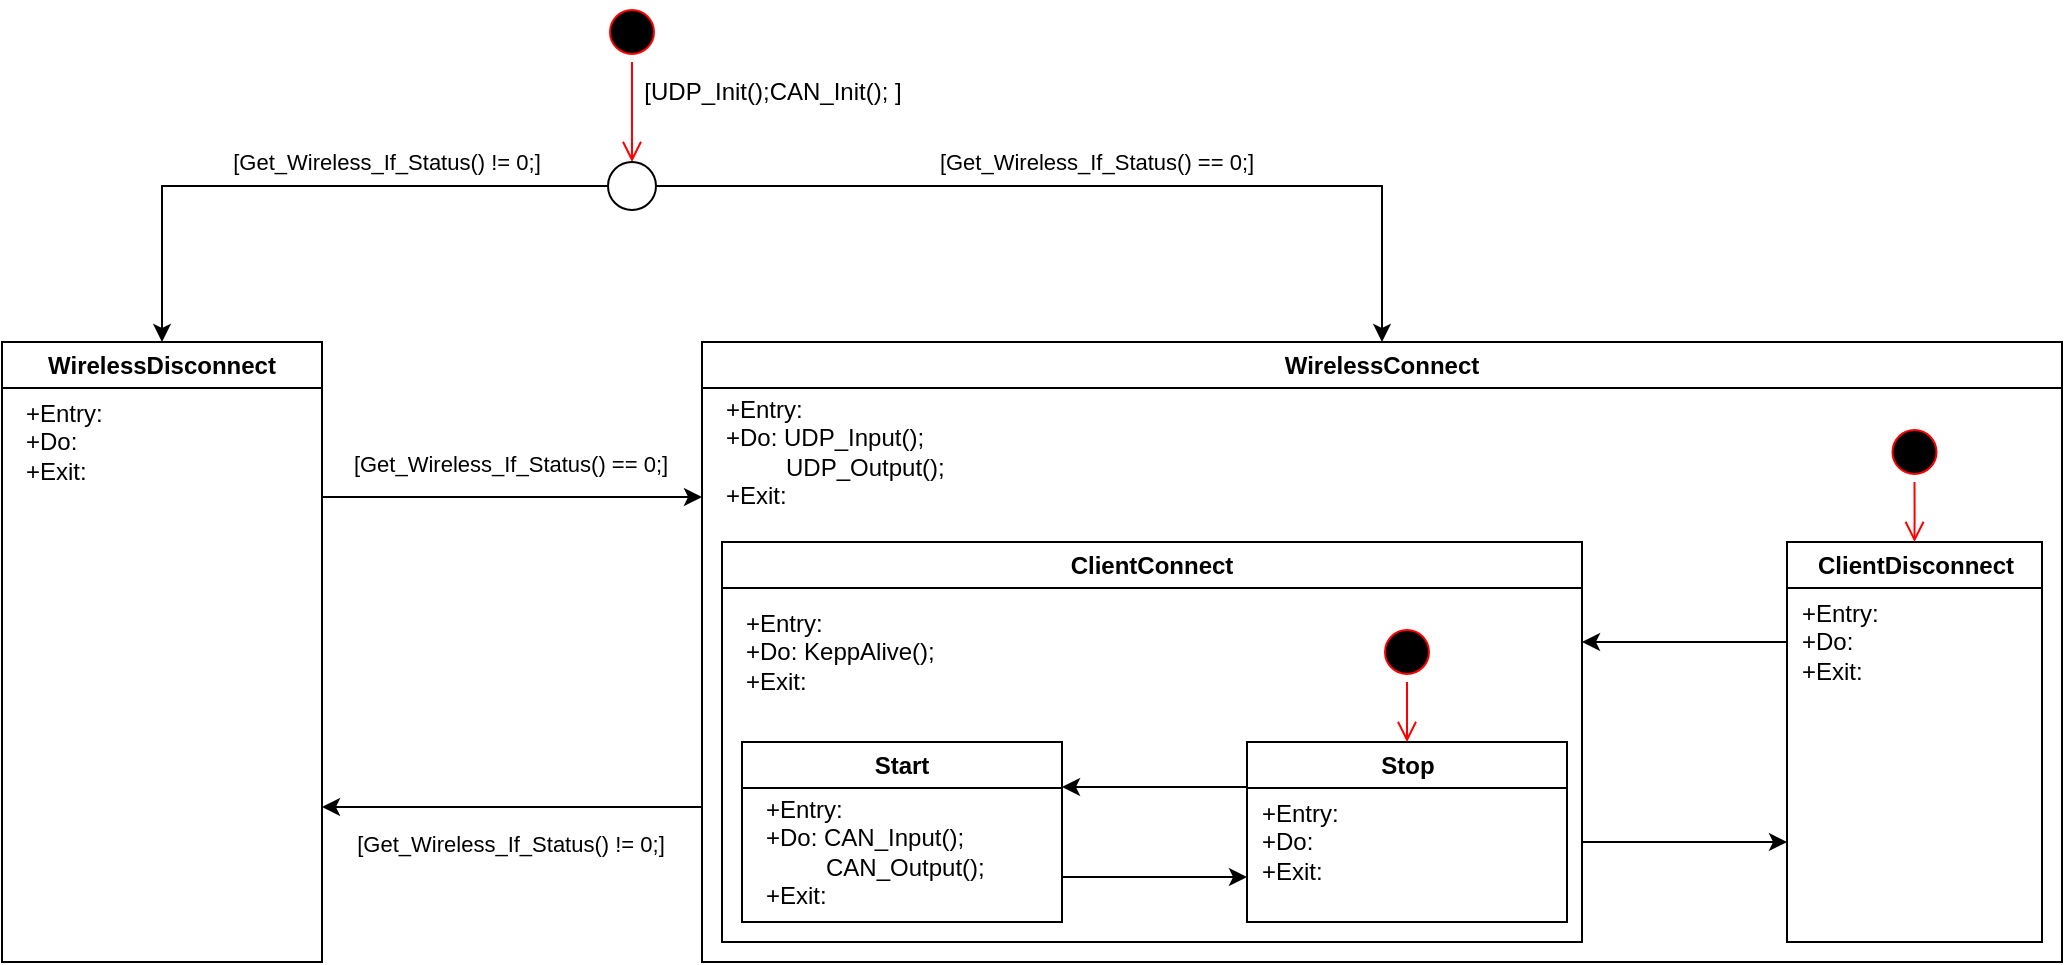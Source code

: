 <mxfile version="20.8.23" type="device"><diagram id="Lyk-cHrTGcY2U9-YURt-" name="第 1 页"><mxGraphModel dx="1290" dy="566" grid="1" gridSize="10" guides="1" tooltips="1" connect="1" arrows="1" fold="1" page="1" pageScale="1" pageWidth="1169" pageHeight="827" math="0" shadow="0"><root><mxCell id="0"/><mxCell id="1" parent="0"/><mxCell id="s1uxaaru0gG7TV9rASGQ-9" value="" style="ellipse;html=1;shape=startState;fillColor=#000000;strokeColor=#ff0000;" parent="1" vertex="1"><mxGeometry x="320" y="10" width="30" height="30" as="geometry"/></mxCell><mxCell id="s1uxaaru0gG7TV9rASGQ-10" value="" style="edgeStyle=orthogonalEdgeStyle;html=1;verticalAlign=bottom;endArrow=open;endSize=8;strokeColor=#ff0000;rounded=0;entryX=0.5;entryY=0;entryDx=0;entryDy=0;" parent="1" source="s1uxaaru0gG7TV9rASGQ-9" target="s1uxaaru0gG7TV9rASGQ-15" edge="1"><mxGeometry relative="1" as="geometry"><mxPoint x="335" y="100" as="targetPoint"/><Array as="points"/></mxGeometry></mxCell><mxCell id="s1uxaaru0gG7TV9rASGQ-19" style="edgeStyle=orthogonalEdgeStyle;rounded=0;orthogonalLoop=1;jettySize=auto;html=1;exitX=0;exitY=0.5;exitDx=0;exitDy=0;entryX=0.5;entryY=0;entryDx=0;entryDy=0;" parent="1" source="s1uxaaru0gG7TV9rASGQ-15" target="s1uxaaru0gG7TV9rASGQ-39" edge="1"><mxGeometry relative="1" as="geometry"><mxPoint x="125" y="170" as="targetPoint"/></mxGeometry></mxCell><mxCell id="4OwLtVv6Xv44uHmSws2H-12" value="[Get_Wireless_If_Status() != 0;]" style="edgeLabel;html=1;align=center;verticalAlign=middle;resizable=0;points=[];" vertex="1" connectable="0" parent="s1uxaaru0gG7TV9rASGQ-19"><mxGeometry x="-0.487" y="-2" relative="1" as="geometry"><mxPoint x="-34" y="-10" as="offset"/></mxGeometry></mxCell><mxCell id="s1uxaaru0gG7TV9rASGQ-20" style="edgeStyle=orthogonalEdgeStyle;rounded=0;orthogonalLoop=1;jettySize=auto;html=1;exitX=1;exitY=0.5;exitDx=0;exitDy=0;" parent="1" source="s1uxaaru0gG7TV9rASGQ-15" target="s1uxaaru0gG7TV9rASGQ-42" edge="1"><mxGeometry relative="1" as="geometry"><mxPoint x="662.5" y="170" as="targetPoint"/></mxGeometry></mxCell><mxCell id="4OwLtVv6Xv44uHmSws2H-13" value="[Get_Wireless_If_Status() == 0;]" style="edgeLabel;html=1;align=center;verticalAlign=middle;resizable=0;points=[];" vertex="1" connectable="0" parent="s1uxaaru0gG7TV9rASGQ-20"><mxGeometry x="-0.134" y="2" relative="1" as="geometry"><mxPoint x="29" y="-10" as="offset"/></mxGeometry></mxCell><mxCell id="s1uxaaru0gG7TV9rASGQ-15" value="" style="ellipse;whiteSpace=wrap;html=1;aspect=fixed;" parent="1" vertex="1"><mxGeometry x="323" y="90" width="24" height="24" as="geometry"/></mxCell><mxCell id="s1uxaaru0gG7TV9rASGQ-16" value="[UDP_Init();CAN_Init(); ]" style="text;html=1;align=center;verticalAlign=middle;resizable=0;points=[];autosize=1;strokeColor=none;fillColor=none;" parent="1" vertex="1"><mxGeometry x="330" y="40" width="150" height="30" as="geometry"/></mxCell><mxCell id="s1uxaaru0gG7TV9rASGQ-50" style="edgeStyle=orthogonalEdgeStyle;rounded=0;orthogonalLoop=1;jettySize=auto;html=1;exitX=1;exitY=0.25;exitDx=0;exitDy=0;entryX=0;entryY=0.25;entryDx=0;entryDy=0;" parent="1" source="s1uxaaru0gG7TV9rASGQ-39" target="s1uxaaru0gG7TV9rASGQ-42" edge="1"><mxGeometry relative="1" as="geometry"><mxPoint x="330" y="260" as="targetPoint"/></mxGeometry></mxCell><mxCell id="4OwLtVv6Xv44uHmSws2H-9" value="[Get_Wireless_If_Status() == 0;]" style="edgeLabel;html=1;align=center;verticalAlign=middle;resizable=0;points=[];" vertex="1" connectable="0" parent="s1uxaaru0gG7TV9rASGQ-50"><mxGeometry x="0.35" y="3" relative="1" as="geometry"><mxPoint x="-35" y="-14" as="offset"/></mxGeometry></mxCell><mxCell id="s1uxaaru0gG7TV9rASGQ-39" value="WirelessDisconnect" style="swimlane;whiteSpace=wrap;html=1;" parent="1" vertex="1"><mxGeometry x="20" y="180" width="160" height="310" as="geometry"><mxRectangle x="20" y="180" width="150" height="30" as="alternateBounds"/></mxGeometry></mxCell><mxCell id="s1uxaaru0gG7TV9rASGQ-41" value="+Entry:&lt;br style=&quot;border-color: var(--border-color); padding: 0px; margin: 0px;&quot;&gt;&lt;span style=&quot;&quot;&gt;+Do:&lt;/span&gt;&lt;br style=&quot;border-color: var(--border-color); padding: 0px; margin: 0px;&quot;&gt;&lt;span style=&quot;&quot;&gt;+Exit:&lt;/span&gt;" style="text;html=1;align=left;verticalAlign=middle;resizable=0;points=[];autosize=1;strokeColor=none;fillColor=none;" parent="s1uxaaru0gG7TV9rASGQ-39" vertex="1"><mxGeometry x="10" y="20" width="60" height="60" as="geometry"/></mxCell><mxCell id="s1uxaaru0gG7TV9rASGQ-51" style="edgeStyle=orthogonalEdgeStyle;rounded=0;orthogonalLoop=1;jettySize=auto;html=1;exitX=0;exitY=0.75;exitDx=0;exitDy=0;entryX=1;entryY=0.75;entryDx=0;entryDy=0;" parent="1" source="s1uxaaru0gG7TV9rASGQ-42" target="s1uxaaru0gG7TV9rASGQ-39" edge="1"><mxGeometry relative="1" as="geometry"/></mxCell><mxCell id="4OwLtVv6Xv44uHmSws2H-11" value="[Get_Wireless_If_Status() != 0;]" style="edgeLabel;html=1;align=center;verticalAlign=middle;resizable=0;points=[];" vertex="1" connectable="0" parent="s1uxaaru0gG7TV9rASGQ-51"><mxGeometry x="-0.179" y="1" relative="1" as="geometry"><mxPoint x="-18" y="17" as="offset"/></mxGeometry></mxCell><mxCell id="s1uxaaru0gG7TV9rASGQ-42" value="WirelessConnect" style="swimlane;whiteSpace=wrap;html=1;" parent="1" vertex="1"><mxGeometry x="370" y="180" width="680" height="310" as="geometry"><mxRectangle x="370" y="180" width="140" height="30" as="alternateBounds"/></mxGeometry></mxCell><mxCell id="s1uxaaru0gG7TV9rASGQ-43" value="+Entry: &lt;br style=&quot;border-color: var(--border-color); padding: 0px; margin: 0px;&quot;&gt;&lt;div&gt;+Do: &lt;span style=&quot;&quot;&gt;UDP_Input();&lt;/span&gt;&lt;/div&gt;&lt;div&gt;&amp;nbsp;&amp;nbsp;&amp;nbsp;&amp;nbsp;&amp;nbsp;&amp;nbsp;&amp;nbsp;&amp;nbsp; &lt;span style=&quot;&quot;&gt;UDP_Output();&lt;/span&gt;&lt;/div&gt;&lt;span style=&quot;&quot;&gt;+Exit:&lt;/span&gt;" style="text;html=1;align=left;verticalAlign=middle;resizable=0;points=[];autosize=1;strokeColor=none;fillColor=none;" parent="s1uxaaru0gG7TV9rASGQ-42" vertex="1"><mxGeometry x="10" y="20" width="130" height="70" as="geometry"/></mxCell><mxCell id="s1uxaaru0gG7TV9rASGQ-54" style="edgeStyle=orthogonalEdgeStyle;rounded=0;orthogonalLoop=1;jettySize=auto;html=1;exitX=1;exitY=0.75;exitDx=0;exitDy=0;entryX=0;entryY=0.75;entryDx=0;entryDy=0;" parent="s1uxaaru0gG7TV9rASGQ-42" source="s1uxaaru0gG7TV9rASGQ-44" target="s1uxaaru0gG7TV9rASGQ-46" edge="1"><mxGeometry relative="1" as="geometry"/></mxCell><mxCell id="s1uxaaru0gG7TV9rASGQ-44" value="ClientConnect" style="swimlane;whiteSpace=wrap;html=1;startSize=23;" parent="s1uxaaru0gG7TV9rASGQ-42" vertex="1"><mxGeometry x="10" y="100" width="430" height="200" as="geometry"/></mxCell><mxCell id="s1uxaaru0gG7TV9rASGQ-45" value="+Entry: &lt;br style=&quot;border-color: var(--border-color); padding: 0px; margin: 0px;&quot;&gt;&lt;span style=&quot;&quot;&gt;+Do: &lt;/span&gt;KeppAlive();&lt;br style=&quot;border-color: var(--border-color); padding: 0px; margin: 0px;&quot;&gt;&lt;span style=&quot;&quot;&gt;+Exit:&lt;/span&gt;" style="text;html=1;align=left;verticalAlign=middle;resizable=0;points=[];autosize=1;strokeColor=none;fillColor=none;" parent="s1uxaaru0gG7TV9rASGQ-44" vertex="1"><mxGeometry x="10" y="25" width="110" height="60" as="geometry"/></mxCell><mxCell id="4OwLtVv6Xv44uHmSws2H-2" value="Start" style="swimlane;whiteSpace=wrap;html=1;" vertex="1" parent="s1uxaaru0gG7TV9rASGQ-44"><mxGeometry x="10" y="100" width="160" height="90" as="geometry"/></mxCell><mxCell id="4OwLtVv6Xv44uHmSws2H-3" value="+Entry: &lt;br style=&quot;border-color: var(--border-color); padding: 0px; margin: 0px;&quot;&gt;&lt;span style=&quot;&quot;&gt;+Do: CAN_Input();&lt;br&gt;&lt;/span&gt;&amp;nbsp; &amp;nbsp; &amp;nbsp; &amp;nbsp; &amp;nbsp;CAN_Output();&lt;br style=&quot;border-color: var(--border-color); padding: 0px; margin: 0px;&quot;&gt;&lt;span style=&quot;&quot;&gt;+Exit:&lt;/span&gt;" style="text;html=1;align=left;verticalAlign=middle;resizable=0;points=[];autosize=1;strokeColor=none;fillColor=none;" vertex="1" parent="4OwLtVv6Xv44uHmSws2H-2"><mxGeometry x="10" y="20" width="130" height="70" as="geometry"/></mxCell><mxCell id="4OwLtVv6Xv44uHmSws2H-4" style="edgeStyle=orthogonalEdgeStyle;rounded=0;orthogonalLoop=1;jettySize=auto;html=1;exitX=0;exitY=0.25;exitDx=0;exitDy=0;entryX=1;entryY=0.25;entryDx=0;entryDy=0;" edge="1" parent="s1uxaaru0gG7TV9rASGQ-44" source="4OwLtVv6Xv44uHmSws2H-5" target="4OwLtVv6Xv44uHmSws2H-2"><mxGeometry relative="1" as="geometry"/></mxCell><mxCell id="4OwLtVv6Xv44uHmSws2H-5" value="Stop" style="swimlane;whiteSpace=wrap;html=1;" vertex="1" parent="s1uxaaru0gG7TV9rASGQ-44"><mxGeometry x="262.5" y="100" width="160" height="90" as="geometry"/></mxCell><mxCell id="4OwLtVv6Xv44uHmSws2H-6" value="+Entry:&lt;br style=&quot;border-color: var(--border-color); padding: 0px; margin: 0px;&quot;&gt;&lt;span style=&quot;&quot;&gt;+Do:&lt;/span&gt;&lt;br style=&quot;border-color: var(--border-color); padding: 0px; margin: 0px;&quot;&gt;&lt;span style=&quot;&quot;&gt;+Exit:&lt;/span&gt;" style="text;html=1;align=left;verticalAlign=middle;resizable=0;points=[];autosize=1;strokeColor=none;fillColor=none;" vertex="1" parent="4OwLtVv6Xv44uHmSws2H-5"><mxGeometry x="5" y="20" width="60" height="60" as="geometry"/></mxCell><mxCell id="4OwLtVv6Xv44uHmSws2H-1" style="edgeStyle=orthogonalEdgeStyle;rounded=0;orthogonalLoop=1;jettySize=auto;html=1;exitX=1;exitY=0.75;exitDx=0;exitDy=0;entryX=0;entryY=0.75;entryDx=0;entryDy=0;" edge="1" parent="s1uxaaru0gG7TV9rASGQ-44" source="4OwLtVv6Xv44uHmSws2H-2" target="4OwLtVv6Xv44uHmSws2H-5"><mxGeometry relative="1" as="geometry"/></mxCell><mxCell id="4OwLtVv6Xv44uHmSws2H-7" value="" style="ellipse;html=1;shape=startState;fillColor=#000000;strokeColor=#ff0000;" vertex="1" parent="s1uxaaru0gG7TV9rASGQ-44"><mxGeometry x="327.5" y="40" width="30" height="30" as="geometry"/></mxCell><mxCell id="4OwLtVv6Xv44uHmSws2H-8" value="" style="edgeStyle=orthogonalEdgeStyle;html=1;verticalAlign=bottom;endArrow=open;endSize=8;strokeColor=#ff0000;rounded=0;" edge="1" parent="s1uxaaru0gG7TV9rASGQ-44" source="4OwLtVv6Xv44uHmSws2H-7" target="4OwLtVv6Xv44uHmSws2H-5"><mxGeometry relative="1" as="geometry"><mxPoint x="372.5" y="50" as="targetPoint"/></mxGeometry></mxCell><mxCell id="s1uxaaru0gG7TV9rASGQ-55" style="edgeStyle=orthogonalEdgeStyle;rounded=0;orthogonalLoop=1;jettySize=auto;html=1;exitX=0;exitY=0.25;exitDx=0;exitDy=0;entryX=1;entryY=0.25;entryDx=0;entryDy=0;" parent="s1uxaaru0gG7TV9rASGQ-42" source="s1uxaaru0gG7TV9rASGQ-46" target="s1uxaaru0gG7TV9rASGQ-44" edge="1"><mxGeometry relative="1" as="geometry"/></mxCell><mxCell id="s1uxaaru0gG7TV9rASGQ-46" value="ClientDisconnect" style="swimlane;whiteSpace=wrap;html=1;startSize=23;" parent="s1uxaaru0gG7TV9rASGQ-42" vertex="1"><mxGeometry x="542.5" y="100" width="127.5" height="200" as="geometry"/></mxCell><mxCell id="s1uxaaru0gG7TV9rASGQ-47" value="+Entry:&lt;br style=&quot;border-color: var(--border-color); padding: 0px; margin: 0px;&quot;&gt;&lt;span style=&quot;&quot;&gt;+Do:&lt;/span&gt;&lt;br style=&quot;border-color: var(--border-color); padding: 0px; margin: 0px;&quot;&gt;&lt;span style=&quot;&quot;&gt;+Exit:&lt;/span&gt;" style="text;html=1;align=left;verticalAlign=middle;resizable=0;points=[];autosize=1;strokeColor=none;fillColor=none;" parent="s1uxaaru0gG7TV9rASGQ-46" vertex="1"><mxGeometry x="5" y="20" width="60" height="60" as="geometry"/></mxCell><mxCell id="s1uxaaru0gG7TV9rASGQ-48" value="" style="ellipse;html=1;shape=startState;fillColor=#000000;strokeColor=#ff0000;" parent="s1uxaaru0gG7TV9rASGQ-42" vertex="1"><mxGeometry x="591.25" y="40" width="30" height="30" as="geometry"/></mxCell><mxCell id="s1uxaaru0gG7TV9rASGQ-49" value="" style="edgeStyle=orthogonalEdgeStyle;html=1;verticalAlign=bottom;endArrow=open;endSize=8;strokeColor=#ff0000;rounded=0;" parent="s1uxaaru0gG7TV9rASGQ-42" source="s1uxaaru0gG7TV9rASGQ-48" target="s1uxaaru0gG7TV9rASGQ-46" edge="1"><mxGeometry relative="1" as="geometry"><mxPoint x="652.5" y="50" as="targetPoint"/></mxGeometry></mxCell></root></mxGraphModel></diagram></mxfile>